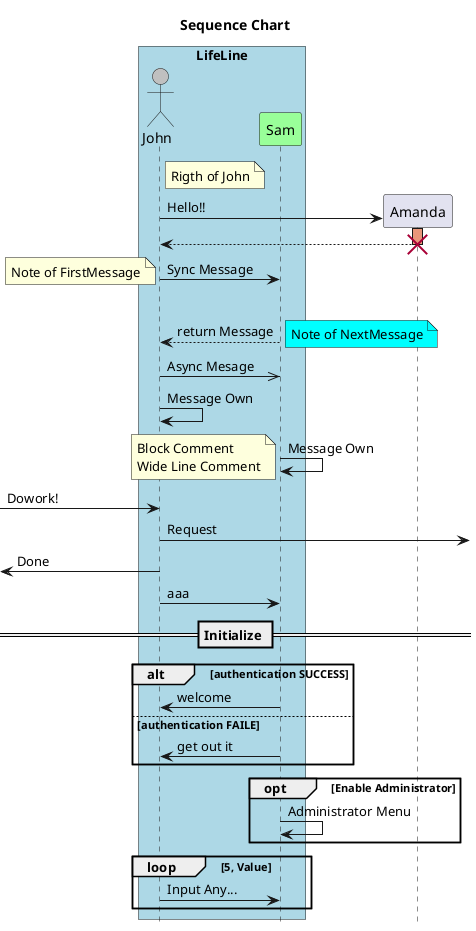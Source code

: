 @startuml{sequence.png}
title Sequence Chart
hide footbox

box "LifeLine" #LightBlue
actor John #silver
participant Sam #99FF99
end box
participant Amanda

note right of John: Rigth of John

Create Amanda
John -> Amanda : Hello!!
activate Amanda #DarkSalmon
John <-- Amanda :
deactivate Amanda
destroy Amanda

John -> Sam: Sync Message
note left : Note of FirstMessage
|||
John <-- Sam: return Message
note right #aqua : Note of NextMessage

John ->> Sam: Async Mesage

John -> John: Message Own

Sam -> Sam : Message Own
note left
	Block Comment
	Wide Line Comment
end note

[-> John: Dowork!

John ->] : Request

[<- John: Done

John -> Sam: aaa

== Initialize ==

alt authentication SUCCESS
	John <- Sam : welcome
else authentication FAILE
	John <- Sam : get out it
end

opt Enable Administrator
	Sam -> Sam : Administrator Menu
end

loop 5, Value
	John -> Sam : Input Any...
end

@enduml
